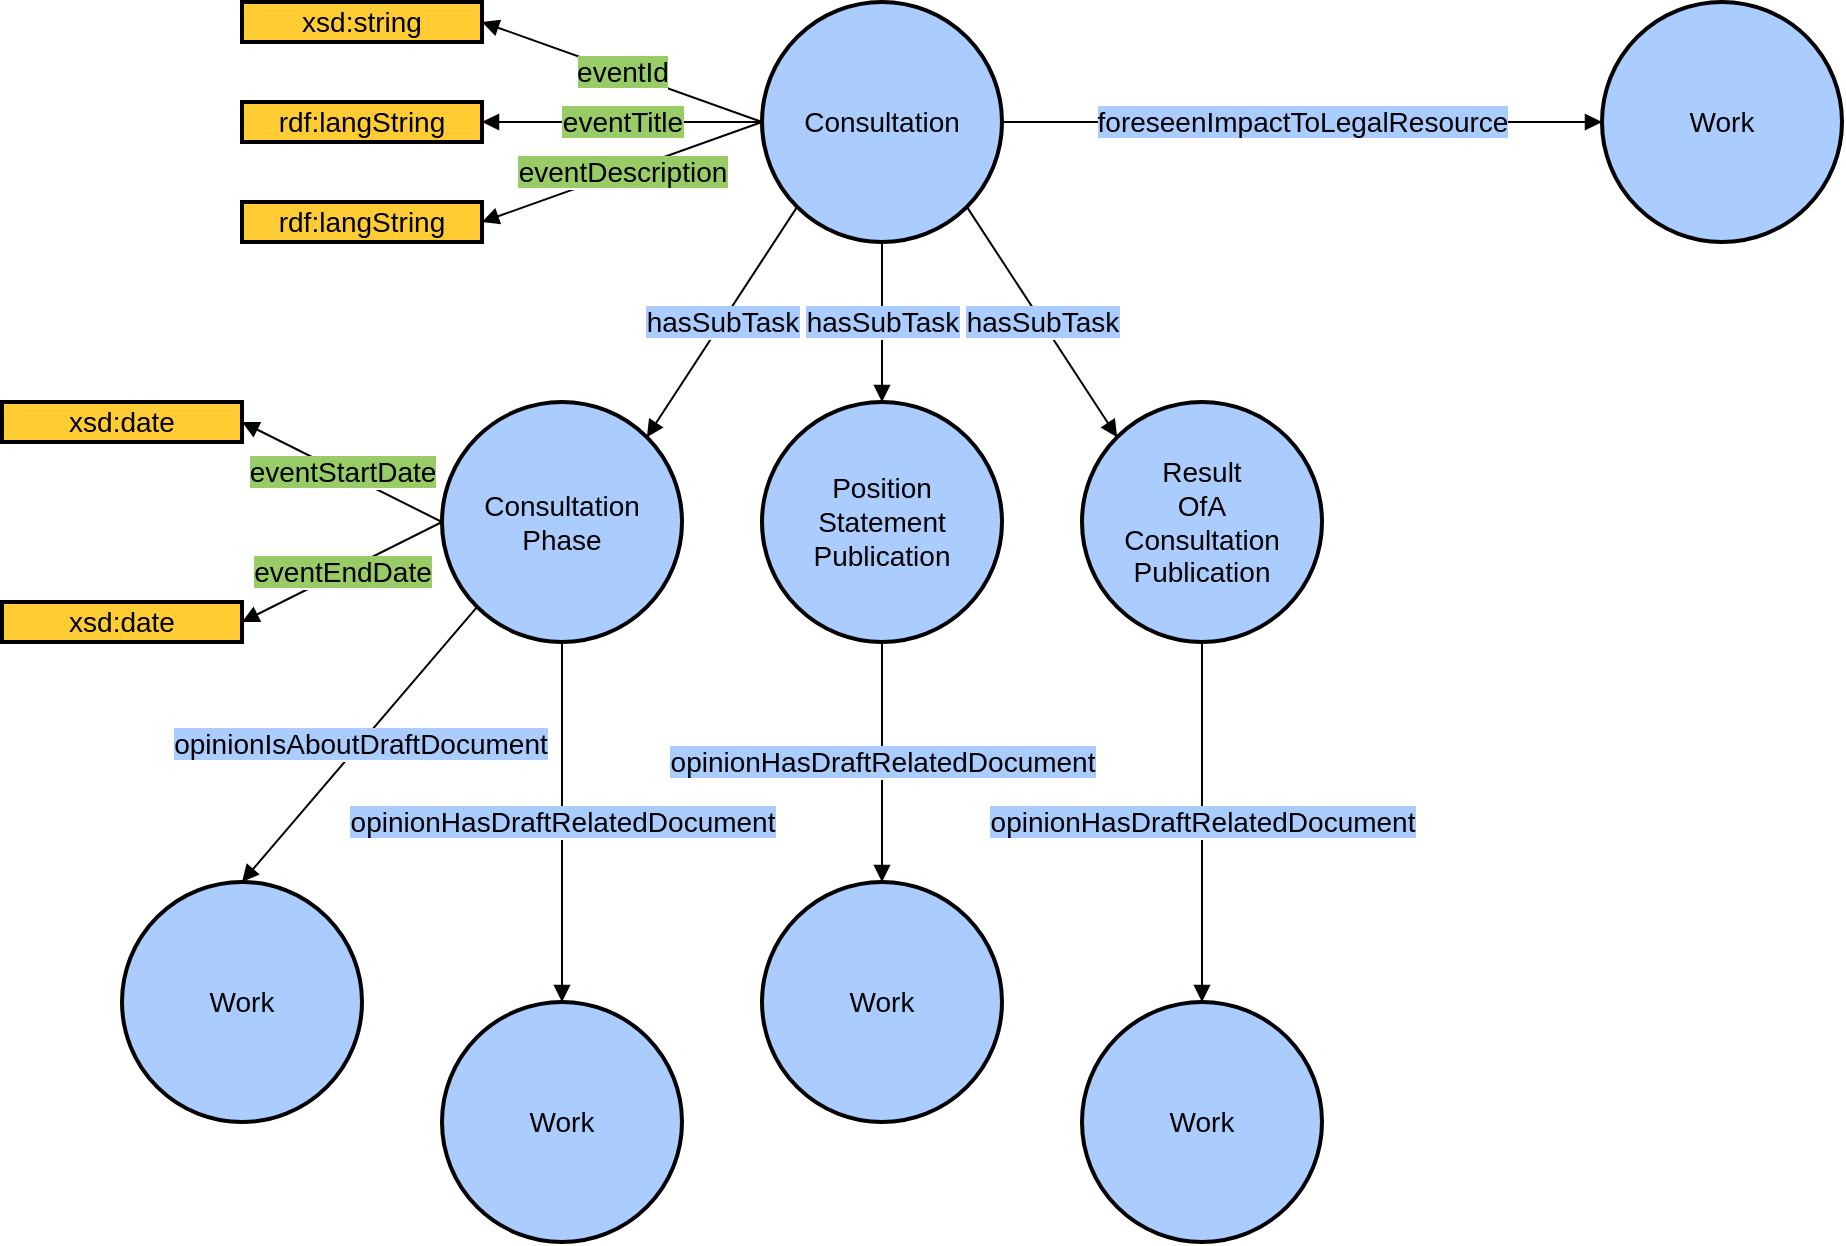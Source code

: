 <mxfile>
    <diagram id="bZ5vdFED0HxuOj-mL_6w" name="Page-1">
        <mxGraphModel dx="2834" dy="799" grid="1" gridSize="10" guides="1" tooltips="1" connect="1" arrows="1" fold="1" page="1" pageScale="1" pageWidth="827" pageHeight="1169" math="0" shadow="0">
            <root>
                <mxCell id="0"/>
                <mxCell id="1" parent="0"/>
                <mxCell id="2" value="Consultation" style="ellipse;whiteSpace=wrap;html=1;rounded=0;shadow=0;glass=0;comic=0;strokeColor=#000000;strokeWidth=2;fillColor=#acf;gradientColor=none;fontSize=14;fontColor=#000000;align=center;" vertex="1" parent="1">
                    <mxGeometry x="360" y="40" width="120" height="120" as="geometry"/>
                </mxCell>
                <mxCell id="3" value="&lt;span style=&quot;background-color: rgb(170 , 204 , 255)&quot;&gt;hasSubTask&lt;/span&gt;" style="endArrow=block;html=1;strokeColor=#000000;fontSize=14;fontColor=#000000;endFill=1;exitX=0;exitY=1;exitDx=0;exitDy=0;entryX=1;entryY=0;entryDx=0;entryDy=0;" edge="1" parent="1" source="2" target="4">
                    <mxGeometry width="50" height="50" relative="1" as="geometry">
                        <mxPoint x="394" y="370" as="sourcePoint"/>
                        <mxPoint x="534" y="370" as="targetPoint"/>
                    </mxGeometry>
                </mxCell>
                <mxCell id="4" value="Consultation&lt;br&gt;Phase" style="ellipse;whiteSpace=wrap;html=1;rounded=0;shadow=0;glass=0;comic=0;strokeColor=#000000;strokeWidth=2;fillColor=#acf;gradientColor=none;fontSize=14;fontColor=#000000;align=center;" vertex="1" parent="1">
                    <mxGeometry x="200" y="240" width="120" height="120" as="geometry"/>
                </mxCell>
                <mxCell id="5" value="Position&lt;br&gt;Statement&lt;br&gt;Publication" style="ellipse;whiteSpace=wrap;html=1;rounded=0;shadow=0;glass=0;comic=0;strokeColor=#000000;strokeWidth=2;fillColor=#acf;gradientColor=none;fontSize=14;fontColor=#000000;align=center;" vertex="1" parent="1">
                    <mxGeometry x="360" y="240" width="120" height="120" as="geometry"/>
                </mxCell>
                <mxCell id="6" value="Result&lt;br&gt;OfA&lt;br&gt;Consultation&lt;br&gt;Publication" style="ellipse;whiteSpace=wrap;html=1;rounded=0;shadow=0;glass=0;comic=0;strokeColor=#000000;strokeWidth=2;fillColor=#acf;gradientColor=none;fontSize=14;fontColor=#000000;align=center;" vertex="1" parent="1">
                    <mxGeometry x="520" y="240" width="120" height="120" as="geometry"/>
                </mxCell>
                <mxCell id="7" value="&lt;span style=&quot;background-color: rgb(170 , 204 , 255)&quot;&gt;hasSubTask&lt;/span&gt;" style="endArrow=block;html=1;strokeColor=#000000;fontSize=14;fontColor=#000000;endFill=1;exitX=0.5;exitY=1;exitDx=0;exitDy=0;entryX=0.5;entryY=0;entryDx=0;entryDy=0;" edge="1" parent="1" source="2" target="5">
                    <mxGeometry width="50" height="50" relative="1" as="geometry">
                        <mxPoint x="321.574" y="152.426" as="sourcePoint"/>
                        <mxPoint x="246.426" y="267.574" as="targetPoint"/>
                    </mxGeometry>
                </mxCell>
                <mxCell id="8" value="&lt;span style=&quot;background-color: rgb(170 , 204 , 255)&quot;&gt;hasSubTask&lt;/span&gt;" style="endArrow=block;html=1;strokeColor=#000000;fontSize=14;fontColor=#000000;endFill=1;exitX=1;exitY=1;exitDx=0;exitDy=0;entryX=0;entryY=0;entryDx=0;entryDy=0;" edge="1" parent="1" source="2" target="6">
                    <mxGeometry width="50" height="50" relative="1" as="geometry">
                        <mxPoint x="331.574" y="162.426" as="sourcePoint"/>
                        <mxPoint x="256.426" y="277.574" as="targetPoint"/>
                    </mxGeometry>
                </mxCell>
                <mxCell id="9" value="Work" style="ellipse;whiteSpace=wrap;html=1;rounded=0;shadow=0;glass=0;comic=0;strokeColor=#000000;strokeWidth=2;fillColor=#acf;gradientColor=none;fontSize=14;fontColor=#000000;align=center;" vertex="1" parent="1">
                    <mxGeometry x="780" y="40" width="120" height="120" as="geometry"/>
                </mxCell>
                <mxCell id="10" value="&lt;span style=&quot;background-color: rgb(170 , 204 , 255)&quot;&gt;foreseenImpactToLegalResource&lt;/span&gt;" style="endArrow=block;html=1;strokeColor=#000000;fontSize=14;fontColor=#000000;endFill=1;exitX=1;exitY=0.5;exitDx=0;exitDy=0;entryX=0;entryY=0.5;entryDx=0;entryDy=0;" edge="1" parent="1" source="2" target="9">
                    <mxGeometry width="50" height="50" relative="1" as="geometry">
                        <mxPoint x="401.574" y="152.426" as="sourcePoint"/>
                        <mxPoint x="246.426" y="267.574" as="targetPoint"/>
                        <Array as="points">
                            <mxPoint x="550" y="100"/>
                        </Array>
                    </mxGeometry>
                </mxCell>
                <mxCell id="11" value="rdf:langString" style="whiteSpace=wrap;html=1;rounded=0;shadow=0;glass=0;comic=0;strokeColor=#000000;strokeWidth=2;fillColor=#fc3;gradientColor=none;fontSize=14;fontColor=#000000;align=center;" vertex="1" parent="1">
                    <mxGeometry x="100" y="90" width="120" height="20" as="geometry"/>
                </mxCell>
                <mxCell id="12" value="&lt;span style=&quot;background-color: rgb(153 , 204 , 102)&quot;&gt;eventTitle&lt;/span&gt;" style="endArrow=block;html=1;strokeColor=#000000;fontSize=14;fontColor=#000000;endFill=1;exitX=0;exitY=0.5;exitDx=0;exitDy=0;entryX=1;entryY=0.5;entryDx=0;entryDy=0;" edge="1" parent="1" source="2" target="11">
                    <mxGeometry width="50" height="50" relative="1" as="geometry">
                        <mxPoint x="360" y="80" as="sourcePoint"/>
                        <mxPoint x="500" y="80" as="targetPoint"/>
                    </mxGeometry>
                </mxCell>
                <mxCell id="13" value="xsd:string" style="whiteSpace=wrap;html=1;rounded=0;shadow=0;glass=0;comic=0;strokeColor=#000000;strokeWidth=2;fillColor=#fc3;gradientColor=none;fontSize=14;fontColor=#000000;align=center;" vertex="1" parent="1">
                    <mxGeometry x="100" y="40" width="120" height="20" as="geometry"/>
                </mxCell>
                <mxCell id="14" value="&lt;span style=&quot;background-color: rgb(153 , 204 , 102)&quot;&gt;eventId&lt;/span&gt;" style="endArrow=block;html=1;strokeColor=#000000;fontSize=14;fontColor=#000000;endFill=1;exitX=0;exitY=0.5;exitDx=0;exitDy=0;entryX=1;entryY=0.5;entryDx=0;entryDy=0;" edge="1" parent="1" target="13" source="2">
                    <mxGeometry width="50" height="50" relative="1" as="geometry">
                        <mxPoint x="374" y="140" as="sourcePoint"/>
                        <mxPoint x="500" y="120" as="targetPoint"/>
                    </mxGeometry>
                </mxCell>
                <mxCell id="15" value="rdf:langString" style="whiteSpace=wrap;html=1;rounded=0;shadow=0;glass=0;comic=0;strokeColor=#000000;strokeWidth=2;fillColor=#fc3;gradientColor=none;fontSize=14;fontColor=#000000;align=center;" vertex="1" parent="1">
                    <mxGeometry x="100" y="140" width="120" height="20" as="geometry"/>
                </mxCell>
                <mxCell id="16" value="&lt;span style=&quot;background-color: rgb(153 , 204 , 102)&quot;&gt;eventDescription&lt;/span&gt;" style="endArrow=block;html=1;strokeColor=#000000;fontSize=14;fontColor=#000000;endFill=1;exitX=0;exitY=0.5;exitDx=0;exitDy=0;entryX=1;entryY=0.5;entryDx=0;entryDy=0;" edge="1" parent="1" target="15" source="2">
                    <mxGeometry width="50" height="50" relative="1" as="geometry">
                        <mxPoint x="394" y="120" as="sourcePoint"/>
                        <mxPoint x="520" y="100" as="targetPoint"/>
                    </mxGeometry>
                </mxCell>
                <mxCell id="17" value="xsd:date" style="whiteSpace=wrap;html=1;rounded=0;shadow=0;glass=0;comic=0;strokeColor=#000000;strokeWidth=2;fillColor=#fc3;gradientColor=none;fontSize=14;fontColor=#000000;align=center;" vertex="1" parent="1">
                    <mxGeometry x="-20" y="240" width="120" height="20" as="geometry"/>
                </mxCell>
                <mxCell id="18" value="&lt;span style=&quot;background-color: rgb(153 , 204 , 102)&quot;&gt;eventStartDate&lt;/span&gt;" style="endArrow=block;html=1;strokeColor=#000000;fontSize=14;fontColor=#000000;endFill=1;exitX=0;exitY=0.5;exitDx=0;exitDy=0;entryX=1;entryY=0.5;entryDx=0;entryDy=0;" edge="1" parent="1" target="17" source="4">
                    <mxGeometry width="50" height="50" relative="1" as="geometry">
                        <mxPoint x="344" y="420" as="sourcePoint"/>
                        <mxPoint x="490" y="420" as="targetPoint"/>
                    </mxGeometry>
                </mxCell>
                <mxCell id="19" value="xsd:date" style="whiteSpace=wrap;html=1;rounded=0;shadow=0;glass=0;comic=0;strokeColor=#000000;strokeWidth=2;fillColor=#fc3;gradientColor=none;fontSize=14;fontColor=#000000;align=center;" vertex="1" parent="1">
                    <mxGeometry x="-20" y="340" width="120" height="20" as="geometry"/>
                </mxCell>
                <mxCell id="20" value="&lt;span style=&quot;background-color: rgb(153 , 204 , 102)&quot;&gt;eventEndDate&lt;/span&gt;" style="endArrow=block;html=1;strokeColor=#000000;fontSize=14;fontColor=#000000;endFill=1;entryX=1;entryY=0.5;entryDx=0;entryDy=0;exitX=0;exitY=0.5;exitDx=0;exitDy=0;" edge="1" parent="1" target="19" source="4">
                    <mxGeometry width="50" height="50" relative="1" as="geometry">
                        <mxPoint x="130" y="300" as="sourcePoint"/>
                        <mxPoint x="500" y="430" as="targetPoint"/>
                    </mxGeometry>
                </mxCell>
                <mxCell id="22" value="&lt;span style=&quot;background-color: rgb(170 , 204 , 255)&quot;&gt;opinionIsAboutDraftDocument&lt;/span&gt;" style="endArrow=block;html=1;strokeColor=#000000;fontSize=14;fontColor=#000000;endFill=1;exitX=0;exitY=1;exitDx=0;exitDy=0;entryX=0.5;entryY=0;entryDx=0;entryDy=0;" edge="1" parent="1" source="4" target="23">
                    <mxGeometry width="50" height="50" relative="1" as="geometry">
                        <mxPoint x="120" y="490" as="sourcePoint"/>
                        <mxPoint x="160" y="480" as="targetPoint"/>
                    </mxGeometry>
                </mxCell>
                <mxCell id="23" value="Work" style="ellipse;whiteSpace=wrap;html=1;rounded=0;shadow=0;glass=0;comic=0;strokeColor=#000000;strokeWidth=2;fillColor=#acf;gradientColor=none;fontSize=14;fontColor=#000000;align=center;" vertex="1" parent="1">
                    <mxGeometry x="40" y="480" width="120" height="120" as="geometry"/>
                </mxCell>
                <mxCell id="24" value="&lt;span style=&quot;background-color: rgb(170 , 204 , 255)&quot;&gt;opinionHasDraftRelatedDocument&lt;/span&gt;" style="endArrow=block;html=1;strokeColor=#000000;fontSize=14;fontColor=#000000;endFill=1;exitX=0.5;exitY=1;exitDx=0;exitDy=0;entryX=0.5;entryY=0;entryDx=0;entryDy=0;" edge="1" parent="1" target="25" source="4">
                    <mxGeometry width="50" height="50" relative="1" as="geometry">
                        <mxPoint x="387.574" y="359.996" as="sourcePoint"/>
                        <mxPoint x="330" y="497.57" as="targetPoint"/>
                    </mxGeometry>
                </mxCell>
                <mxCell id="25" value="Work" style="ellipse;whiteSpace=wrap;html=1;rounded=0;shadow=0;glass=0;comic=0;strokeColor=#000000;strokeWidth=2;fillColor=#acf;gradientColor=none;fontSize=14;fontColor=#000000;align=center;" vertex="1" parent="1">
                    <mxGeometry x="200" y="540" width="120" height="120" as="geometry"/>
                </mxCell>
                <mxCell id="26" value="&lt;span style=&quot;background-color: rgb(170 , 204 , 255)&quot;&gt;opinionHasDraftRelatedDocument&lt;/span&gt;" style="endArrow=block;html=1;strokeColor=#000000;fontSize=14;fontColor=#000000;endFill=1;exitX=0.5;exitY=1;exitDx=0;exitDy=0;entryX=0.5;entryY=0;entryDx=0;entryDy=0;" edge="1" parent="1" target="27" source="5">
                    <mxGeometry width="50" height="50" relative="1" as="geometry">
                        <mxPoint x="390" y="310" as="sourcePoint"/>
                        <mxPoint x="480" y="457.57" as="targetPoint"/>
                    </mxGeometry>
                </mxCell>
                <mxCell id="27" value="Work" style="ellipse;whiteSpace=wrap;html=1;rounded=0;shadow=0;glass=0;comic=0;strokeColor=#000000;strokeWidth=2;fillColor=#acf;gradientColor=none;fontSize=14;fontColor=#000000;align=center;" vertex="1" parent="1">
                    <mxGeometry x="360" y="480" width="120" height="120" as="geometry"/>
                </mxCell>
                <mxCell id="28" value="&lt;span style=&quot;background-color: rgb(170 , 204 , 255)&quot;&gt;opinionHasDraftRelatedDocument&lt;/span&gt;" style="endArrow=block;html=1;strokeColor=#000000;fontSize=14;fontColor=#000000;endFill=1;exitX=0.5;exitY=1;exitDx=0;exitDy=0;entryX=0.5;entryY=0;entryDx=0;entryDy=0;" edge="1" parent="1" target="29" source="6">
                    <mxGeometry width="50" height="50" relative="1" as="geometry">
                        <mxPoint x="620" y="360" as="sourcePoint"/>
                        <mxPoint x="680" y="457.57" as="targetPoint"/>
                    </mxGeometry>
                </mxCell>
                <mxCell id="29" value="Work" style="ellipse;whiteSpace=wrap;html=1;rounded=0;shadow=0;glass=0;comic=0;strokeColor=#000000;strokeWidth=2;fillColor=#acf;gradientColor=none;fontSize=14;fontColor=#000000;align=center;" vertex="1" parent="1">
                    <mxGeometry x="520" y="540" width="120" height="120" as="geometry"/>
                </mxCell>
            </root>
        </mxGraphModel>
    </diagram>
</mxfile>